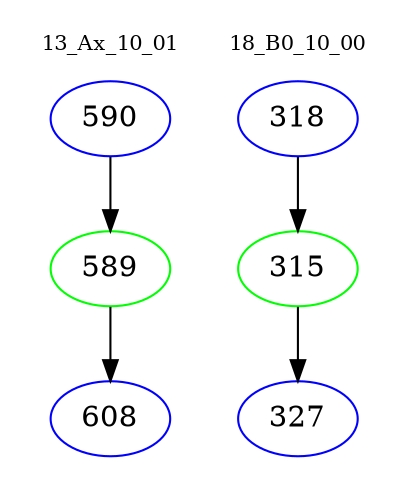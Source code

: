digraph{
subgraph cluster_0 {
color = white
label = "13_Ax_10_01";
fontsize=10;
T0_590 [label="590", color="blue"]
T0_590 -> T0_589 [color="black"]
T0_589 [label="589", color="green"]
T0_589 -> T0_608 [color="black"]
T0_608 [label="608", color="blue"]
}
subgraph cluster_1 {
color = white
label = "18_B0_10_00";
fontsize=10;
T1_318 [label="318", color="blue"]
T1_318 -> T1_315 [color="black"]
T1_315 [label="315", color="green"]
T1_315 -> T1_327 [color="black"]
T1_327 [label="327", color="blue"]
}
}
